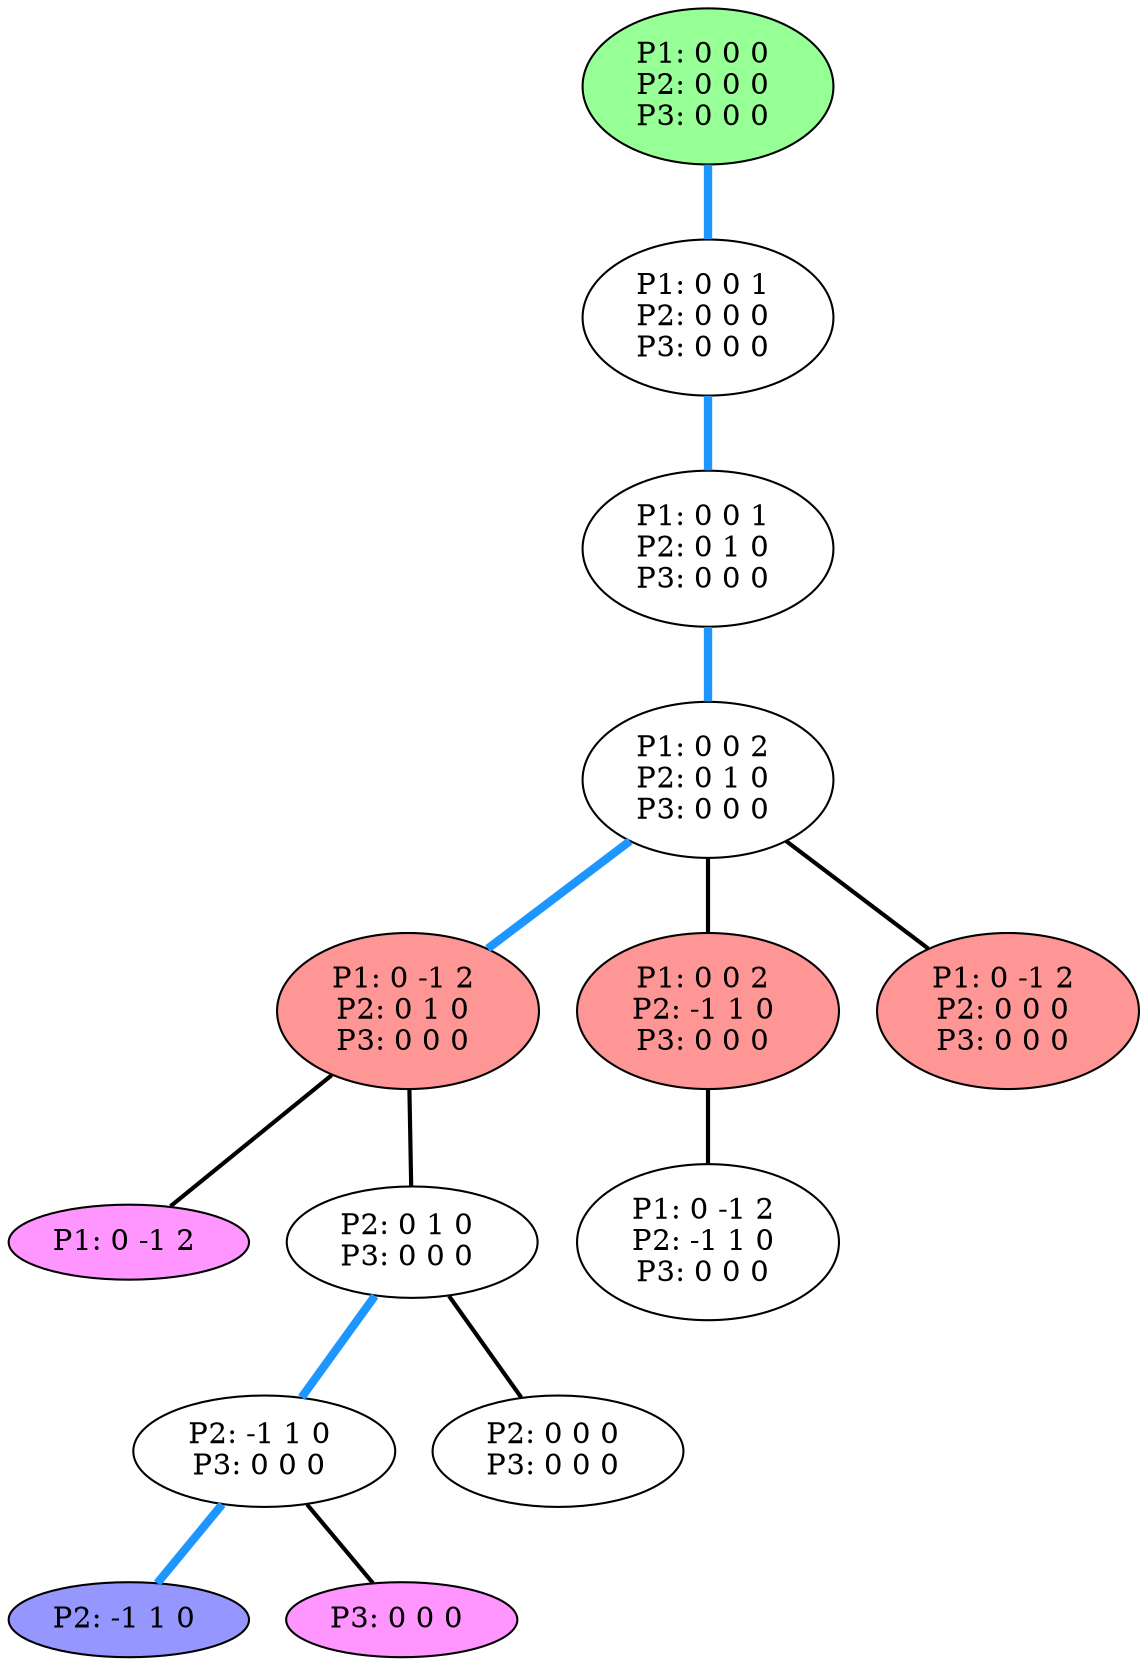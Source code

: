 graph G {
color = "black"
0 [label = "P1: 0 0 0 
P2: 0 0 0 
P3: 0 0 0 
",  style="filled", fillcolor = "#96FF96"];
1 [label = "P1: 0 0 1 
P2: 0 0 0 
P3: 0 0 0 
"];
2 [label = "P1: 0 0 1 
P2: 0 1 0 
P3: 0 0 0 
"];
3 [label = "P1: 0 0 2 
P2: 0 1 0 
P3: 0 0 0 
"];
4 [label = "P1: 0 -1 2 
P2: 0 1 0 
P3: 0 0 0 
",  style="filled", fillcolor = "#FF9696"];
5 [label = "P1: 0 0 2 
P2: -1 1 0 
P3: 0 0 0 
",  style="filled", fillcolor = "#FF9696"];
6 [label = "P1: 0 -1 2 
P2: 0 0 0 
P3: 0 0 0 
",  style="filled", fillcolor = "#FF9696"];
7 [label = "P1: 0 -1 2 
P2: -1 1 0 
P3: 0 0 0 
"];
8 [label = "P1: 0 -1 2 
",  style="filled", fillcolor = "#FF96FF"];
9 [label = "P2: 0 1 0 
P3: 0 0 0 
"];
10 [label = "P2: -1 1 0 
P3: 0 0 0 
"];
11 [label = "P2: 0 0 0 
P3: 0 0 0 
"];
12 [label = "P2: -1 1 0 
", style="filled", fillcolor = "#9696FF"];
13 [label = "P3: 0 0 0 
",  style="filled", fillcolor = "#FF96FF"];
edge [style=bold];
0 -- 1 [color="#1E96FF", penwidth=4.0];

1 -- 2 [color="#1E96FF", penwidth=4.0];

2 -- 3 [color="#1E96FF", penwidth=4.0];

3 -- 4 [color="#1E96FF", penwidth=4.0];
3 -- 5 [color=black];
3 -- 6 [color=black];

4 -- 9 [color=black];
4 -- 8 [color=black];

5 -- 7 [color=black];



9 -- 10 [color="#1E96FF", penwidth=4.0];
9 -- 11 [color=black];

10 -- 13 [color=black];
10 -- 12 [color="#1E96FF", penwidth=4.0];


}

